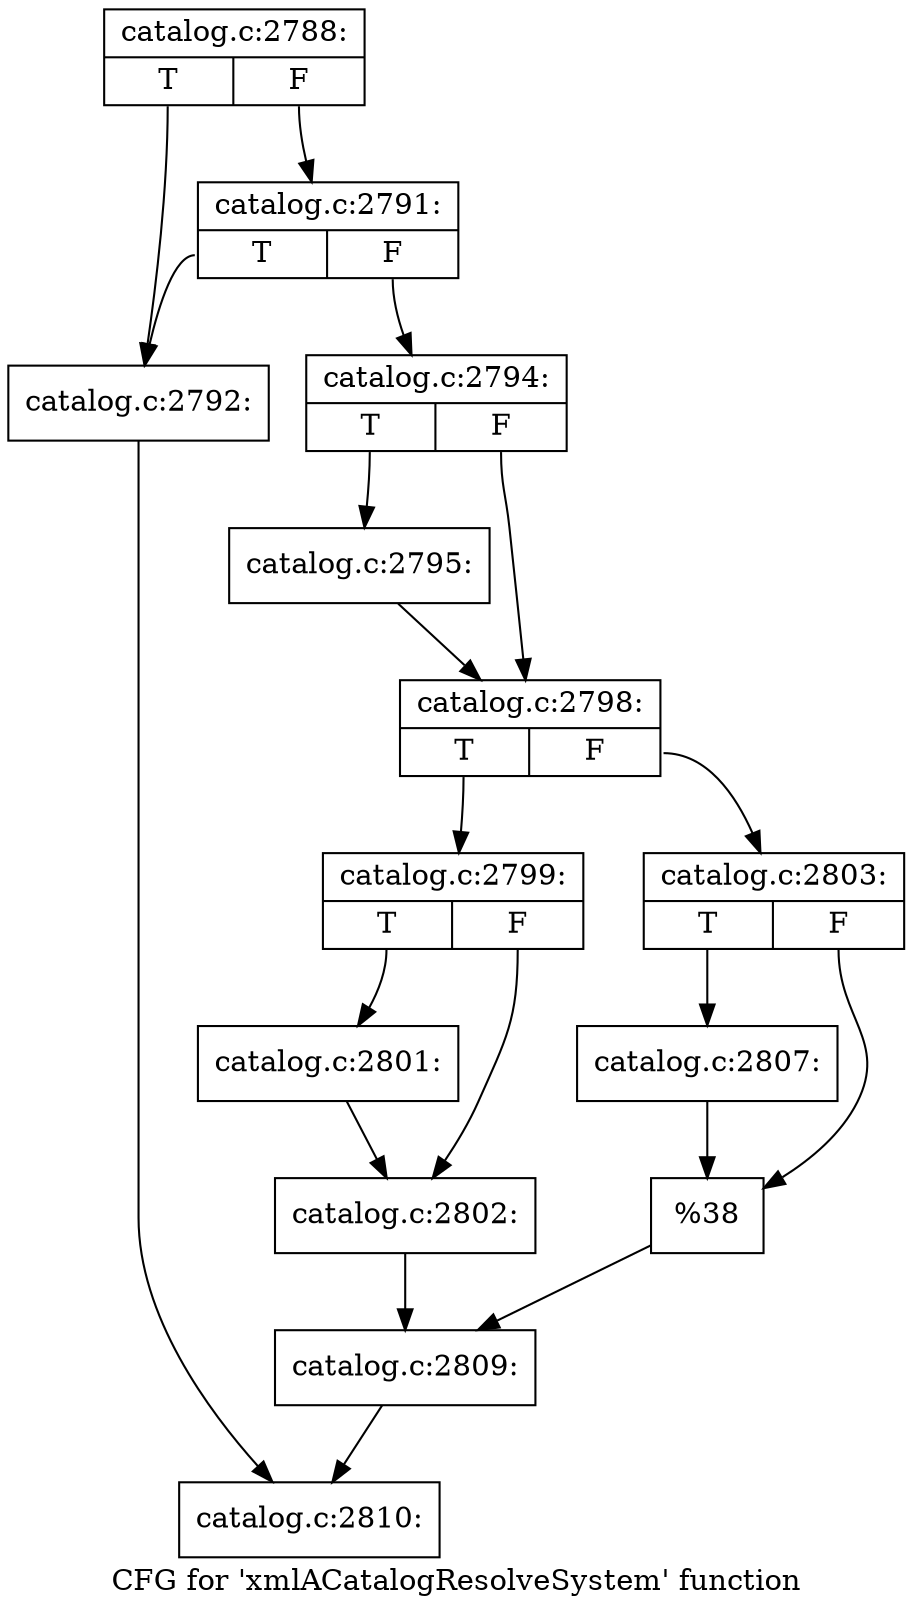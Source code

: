digraph "CFG for 'xmlACatalogResolveSystem' function" {
	label="CFG for 'xmlACatalogResolveSystem' function";

	Node0x5650cc8802b0 [shape=record,label="{catalog.c:2788:|{<s0>T|<s1>F}}"];
	Node0x5650cc8802b0:s0 -> Node0x5650cc885d90;
	Node0x5650cc8802b0:s1 -> Node0x5650cc885e30;
	Node0x5650cc885e30 [shape=record,label="{catalog.c:2791:|{<s0>T|<s1>F}}"];
	Node0x5650cc885e30:s0 -> Node0x5650cc885d90;
	Node0x5650cc885e30:s1 -> Node0x5650cc885de0;
	Node0x5650cc885d90 [shape=record,label="{catalog.c:2792:}"];
	Node0x5650cc885d90 -> Node0x5650cc880d10;
	Node0x5650cc885de0 [shape=record,label="{catalog.c:2794:|{<s0>T|<s1>F}}"];
	Node0x5650cc885de0:s0 -> Node0x5650cc8864f0;
	Node0x5650cc885de0:s1 -> Node0x5650cc886540;
	Node0x5650cc8864f0 [shape=record,label="{catalog.c:2795:}"];
	Node0x5650cc8864f0 -> Node0x5650cc886540;
	Node0x5650cc886540 [shape=record,label="{catalog.c:2798:|{<s0>T|<s1>F}}"];
	Node0x5650cc886540:s0 -> Node0x5650cc886c40;
	Node0x5650cc886540:s1 -> Node0x5650cc886ce0;
	Node0x5650cc886c40 [shape=record,label="{catalog.c:2799:|{<s0>T|<s1>F}}"];
	Node0x5650cc886c40:s0 -> Node0x5650cc887bf0;
	Node0x5650cc886c40:s1 -> Node0x5650cc887c40;
	Node0x5650cc887bf0 [shape=record,label="{catalog.c:2801:}"];
	Node0x5650cc887bf0 -> Node0x5650cc887c40;
	Node0x5650cc887c40 [shape=record,label="{catalog.c:2802:}"];
	Node0x5650cc887c40 -> Node0x5650cc886c90;
	Node0x5650cc886ce0 [shape=record,label="{catalog.c:2803:|{<s0>T|<s1>F}}"];
	Node0x5650cc886ce0:s0 -> Node0x5650cc8889c0;
	Node0x5650cc886ce0:s1 -> Node0x5650cc888a10;
	Node0x5650cc8889c0 [shape=record,label="{catalog.c:2807:}"];
	Node0x5650cc8889c0 -> Node0x5650cc888a10;
	Node0x5650cc888a10 [shape=record,label="{%38}"];
	Node0x5650cc888a10 -> Node0x5650cc886c90;
	Node0x5650cc886c90 [shape=record,label="{catalog.c:2809:}"];
	Node0x5650cc886c90 -> Node0x5650cc880d10;
	Node0x5650cc880d10 [shape=record,label="{catalog.c:2810:}"];
}
